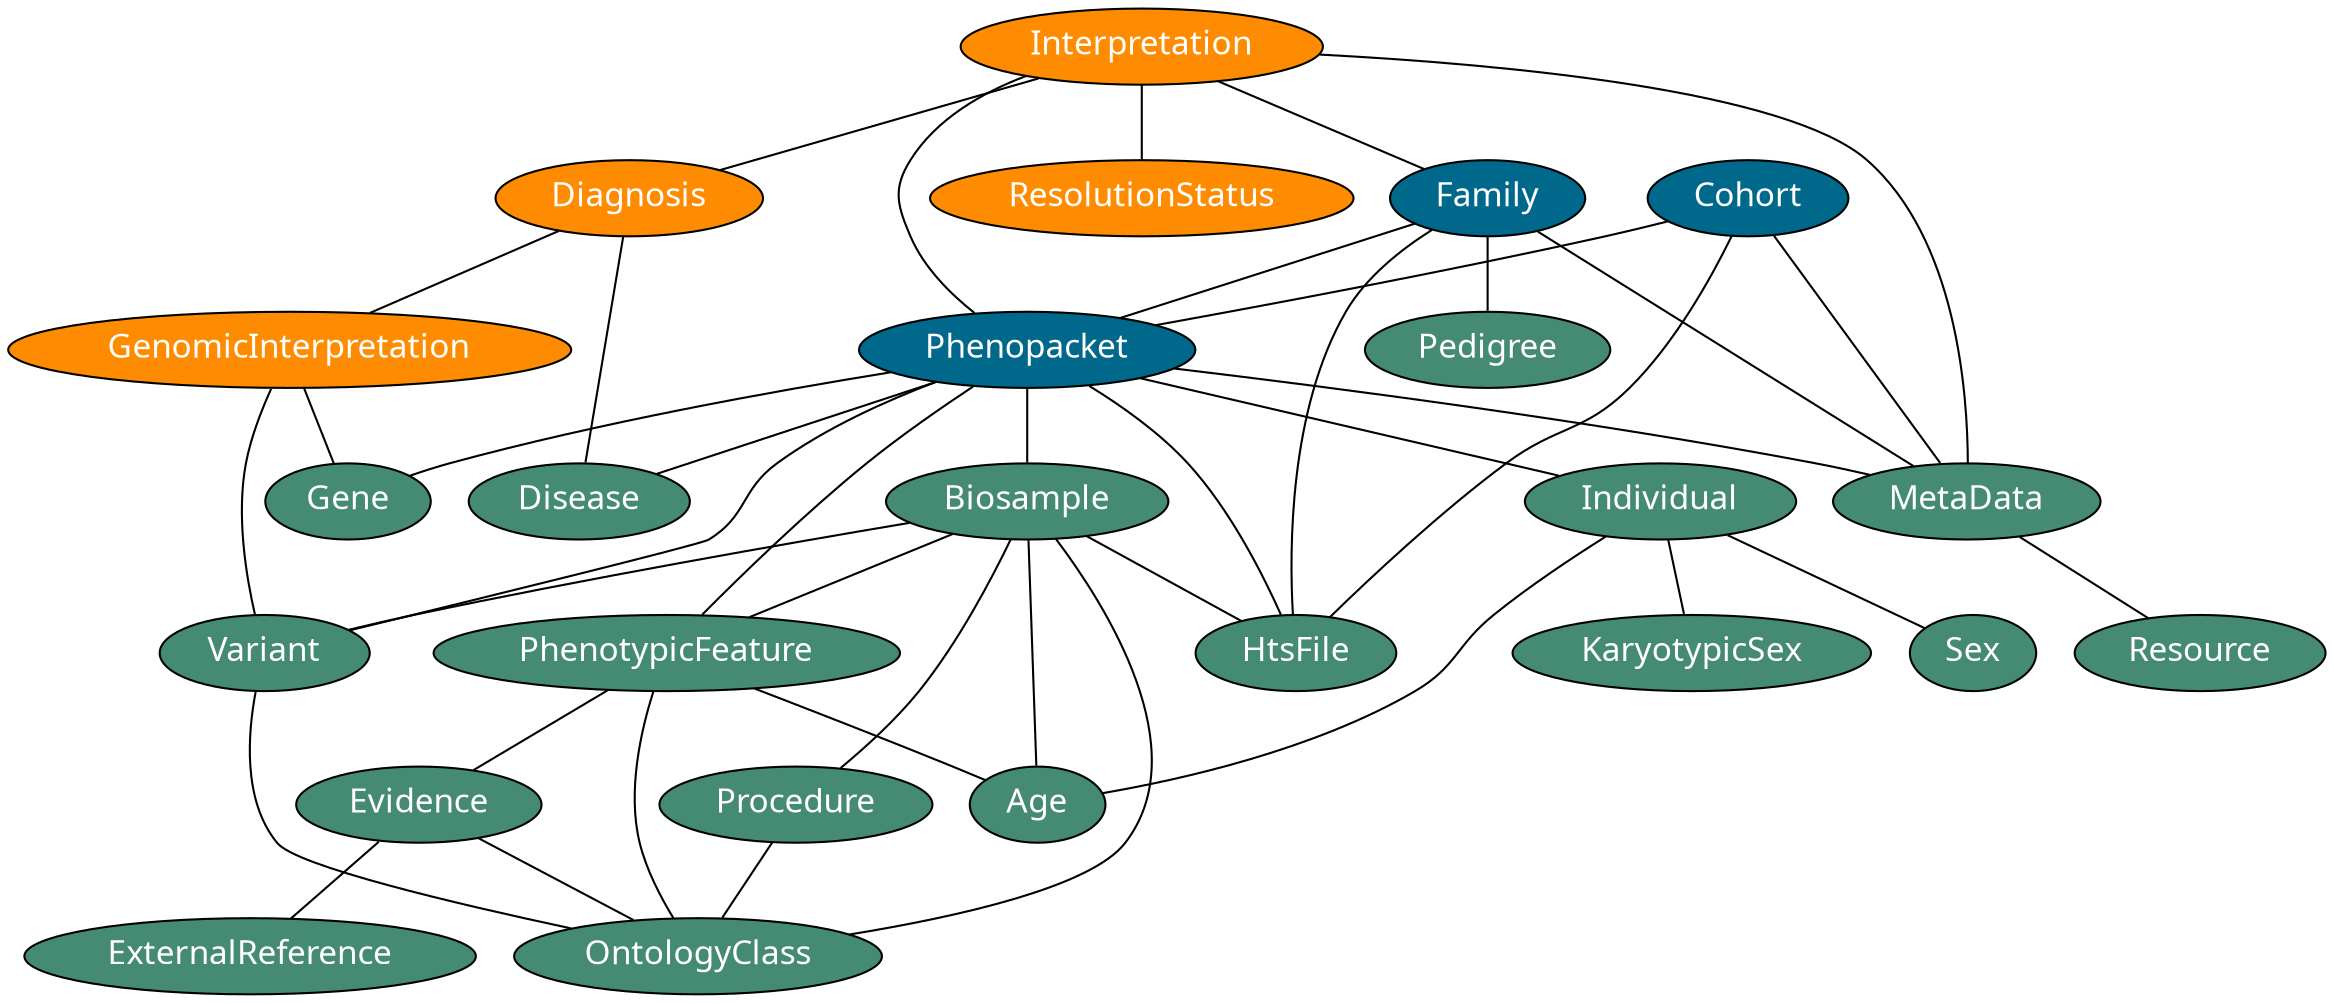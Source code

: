 graph phenopacket_schema_v1 {
    splines=true # use splines for edges, if needed to avoid overlap
    engine=dot
    bgcolor="#ffffff00"

#edge [penwidth=0.75,arrowsize=0.6]
#edge [color=black, fontsize=8, forcelabels=true]

    node [
        color="black",
        style="filled,solid",
        fontname="Calibri"
        fontsize=16,
        fontcolor="white"
    ];

    subgraph base {
        label = "Base types";
        node[fillcolor=aquamarine4]

        # nodes
        Age;
        Biosample;
        Disease;
        Evidence;
        ExternalReference;
        Gene;
        HtsFile;
        Individual;
        KaryotypicSex;
        MetaData;
        OntologyClass;
        Pedigree;
        PhenotypicFeature;
        Procedure;
        Resource;
        Sex;
        Variant;

        # edges
        subgraph metadata {
            MetaData -- Resource;
        }

        Evidence -- ExternalReference;
        Evidence -- OntologyClass;

        Individual -- Sex;
        Individual -- KaryotypicSex;
        Individual -- Age;

        PhenotypicFeature -- OntologyClass;
        PhenotypicFeature -- Age;
        PhenotypicFeature -- Evidence;

        Biosample -- OntologyClass;
        Biosample -- PhenotypicFeature;
        Biosample -- Age;
        Biosample -- Procedure;
        Biosample -- HtsFile;
        Biosample -- Variant

        Procedure -- OntologyClass;
        Variant -- OntologyClass

    }

# Top-level types
    subgraph topleveltypes {
        label = "Top-level types";
        node [fillcolor="deepskyblue4"];

        # nodes
        Phenopacket # [fillcolor="goldenrod1"];
        Cohort;
        Family;

        # edges
        Phenopacket -- Individual;
        Phenopacket -- PhenotypicFeature;
        Phenopacket -- Biosample;
        Phenopacket -- Gene;
        Phenopacket -- Disease;
        Phenopacket -- Variant;
        Phenopacket -- HtsFile;
        Phenopacket -- MetaData;

        Cohort -- Phenopacket;
        Cohort -- HtsFile;
        Cohort -- MetaData;

        Family -- Phenopacket;
        Family -- Pedigree;
        Family -- HtsFile;
        Family -- MetaData;

    }

    subgraph interpret {
            label = "Interpretation types";
            node [fillcolor="darkorange"];

            # nodes
            Interpretation;
            ResolutionStatus;
            GenomicInterpretation;
            Diagnosis;

            # edges
            Interpretation -- Phenopacket;
            Interpretation -- Family;
            Interpretation -- MetaData;

            Interpretation -- Diagnosis;
            Interpretation -- ResolutionStatus;

            Diagnosis -- Disease;
            Diagnosis -- GenomicInterpretation;

            GenomicInterpretation -- Variant;
            GenomicInterpretation -- Gene;
    }
}